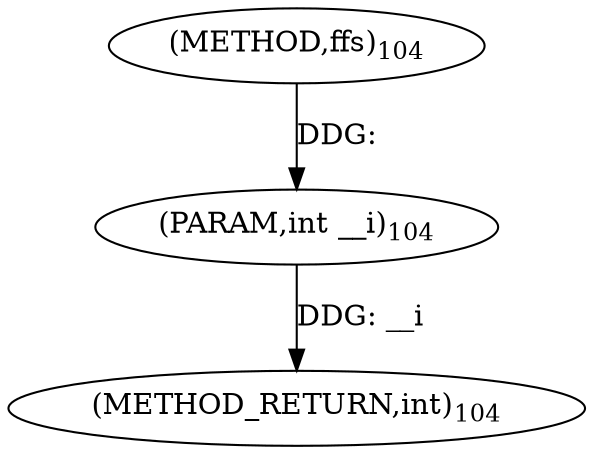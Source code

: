 digraph "ffs" {  
"98952" [label = <(METHOD,ffs)<SUB>104</SUB>> ]
"98954" [label = <(METHOD_RETURN,int)<SUB>104</SUB>> ]
"98953" [label = <(PARAM,int __i)<SUB>104</SUB>> ]
  "98953" -> "98954"  [ label = "DDG: __i"] 
  "98952" -> "98953"  [ label = "DDG: "] 
}
